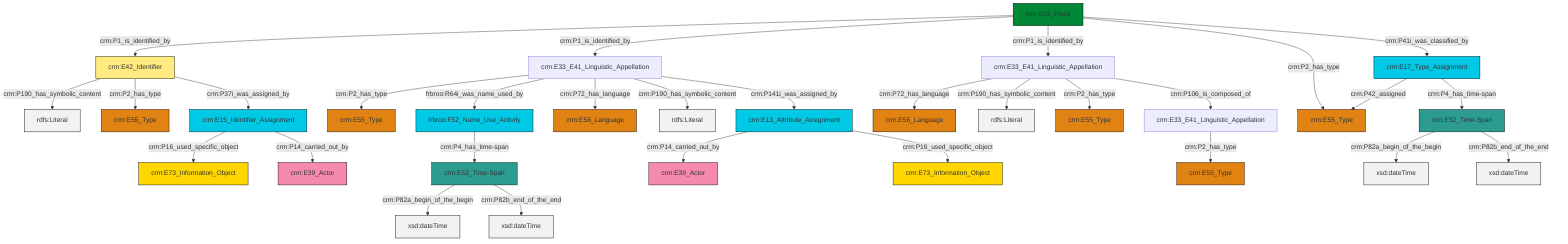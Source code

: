 graph TD
classDef Literal fill:#f2f2f2,stroke:#000000;
classDef CRM_Entity fill:#FFFFFF,stroke:#000000;
classDef Temporal_Entity fill:#00C9E6, stroke:#000000;
classDef Type fill:#E18312, stroke:#000000;
classDef Time-Span fill:#2C9C91, stroke:#000000;
classDef Appellation fill:#FFEB7F, stroke:#000000;
classDef Place fill:#008836, stroke:#000000;
classDef Persistent_Item fill:#B266B2, stroke:#000000;
classDef Conceptual_Object fill:#FFD700, stroke:#000000;
classDef Physical_Thing fill:#D2B48C, stroke:#000000;
classDef Actor fill:#f58aad, stroke:#000000;
classDef PC_Classes fill:#4ce600, stroke:#000000;
classDef Multi fill:#cccccc,stroke:#000000;

0["crm:E53_Place"]:::Place -->|crm:P1_is_identified_by| 1["crm:E42_Identifier"]:::Appellation
2["crm:E33_E41_Linguistic_Appellation"]:::Default -->|crm:P2_has_type| 3["crm:E55_Type"]:::Type
6["crm:E52_Time-Span"]:::Time-Span -->|crm:P82a_begin_of_the_begin| 7[xsd:dateTime]:::Literal
8["crm:E17_Type_Assignment"]:::Temporal_Entity -->|crm:P42_assigned| 9["crm:E55_Type"]:::Type
11["crm:E15_Identifier_Assignment"]:::Temporal_Entity -->|crm:P16_used_specific_object| 12["crm:E73_Information_Object"]:::Conceptual_Object
17["crm:E33_E41_Linguistic_Appellation"]:::Default -->|crm:P72_has_language| 18["crm:E56_Language"]:::Type
19["frbroo:F52_Name_Use_Activity"]:::Temporal_Entity -->|crm:P4_has_time-span| 20["crm:E52_Time-Span"]:::Time-Span
17["crm:E33_E41_Linguistic_Appellation"]:::Default -->|crm:P190_has_symbolic_content| 24[rdfs:Literal]:::Literal
1["crm:E42_Identifier"]:::Appellation -->|crm:P190_has_symbolic_content| 28[rdfs:Literal]:::Literal
1["crm:E42_Identifier"]:::Appellation -->|crm:P2_has_type| 29["crm:E55_Type"]:::Type
30["crm:E33_E41_Linguistic_Appellation"]:::Default -->|crm:P2_has_type| 34["crm:E55_Type"]:::Type
30["crm:E33_E41_Linguistic_Appellation"]:::Default -->|frbroo:R64i_was_name_used_by| 19["frbroo:F52_Name_Use_Activity"]:::Temporal_Entity
0["crm:E53_Place"]:::Place -->|crm:P1_is_identified_by| 30["crm:E33_E41_Linguistic_Appellation"]:::Default
15["crm:E13_Attribute_Assignment"]:::Temporal_Entity -->|crm:P14_carried_out_by| 21["crm:E39_Actor"]:::Actor
15["crm:E13_Attribute_Assignment"]:::Temporal_Entity -->|crm:P16_used_specific_object| 4["crm:E73_Information_Object"]:::Conceptual_Object
20["crm:E52_Time-Span"]:::Time-Span -->|crm:P82a_begin_of_the_begin| 40[xsd:dateTime]:::Literal
30["crm:E33_E41_Linguistic_Appellation"]:::Default -->|crm:P72_has_language| 26["crm:E56_Language"]:::Type
0["crm:E53_Place"]:::Place -->|crm:P1_is_identified_by| 17["crm:E33_E41_Linguistic_Appellation"]:::Default
8["crm:E17_Type_Assignment"]:::Temporal_Entity -->|crm:P4_has_time-span| 6["crm:E52_Time-Span"]:::Time-Span
30["crm:E33_E41_Linguistic_Appellation"]:::Default -->|crm:P190_has_symbolic_content| 41[rdfs:Literal]:::Literal
20["crm:E52_Time-Span"]:::Time-Span -->|crm:P82b_end_of_the_end| 42[xsd:dateTime]:::Literal
17["crm:E33_E41_Linguistic_Appellation"]:::Default -->|crm:P2_has_type| 38["crm:E55_Type"]:::Type
0["crm:E53_Place"]:::Place -->|crm:P2_has_type| 9["crm:E55_Type"]:::Type
11["crm:E15_Identifier_Assignment"]:::Temporal_Entity -->|crm:P14_carried_out_by| 43["crm:E39_Actor"]:::Actor
30["crm:E33_E41_Linguistic_Appellation"]:::Default -->|crm:P141i_was_assigned_by| 15["crm:E13_Attribute_Assignment"]:::Temporal_Entity
1["crm:E42_Identifier"]:::Appellation -->|crm:P37i_was_assigned_by| 11["crm:E15_Identifier_Assignment"]:::Temporal_Entity
17["crm:E33_E41_Linguistic_Appellation"]:::Default -->|crm:P106_is_composed_of| 2["crm:E33_E41_Linguistic_Appellation"]:::Default
0["crm:E53_Place"]:::Place -->|crm:P41i_was_classified_by| 8["crm:E17_Type_Assignment"]:::Temporal_Entity
6["crm:E52_Time-Span"]:::Time-Span -->|crm:P82b_end_of_the_end| 51[xsd:dateTime]:::Literal